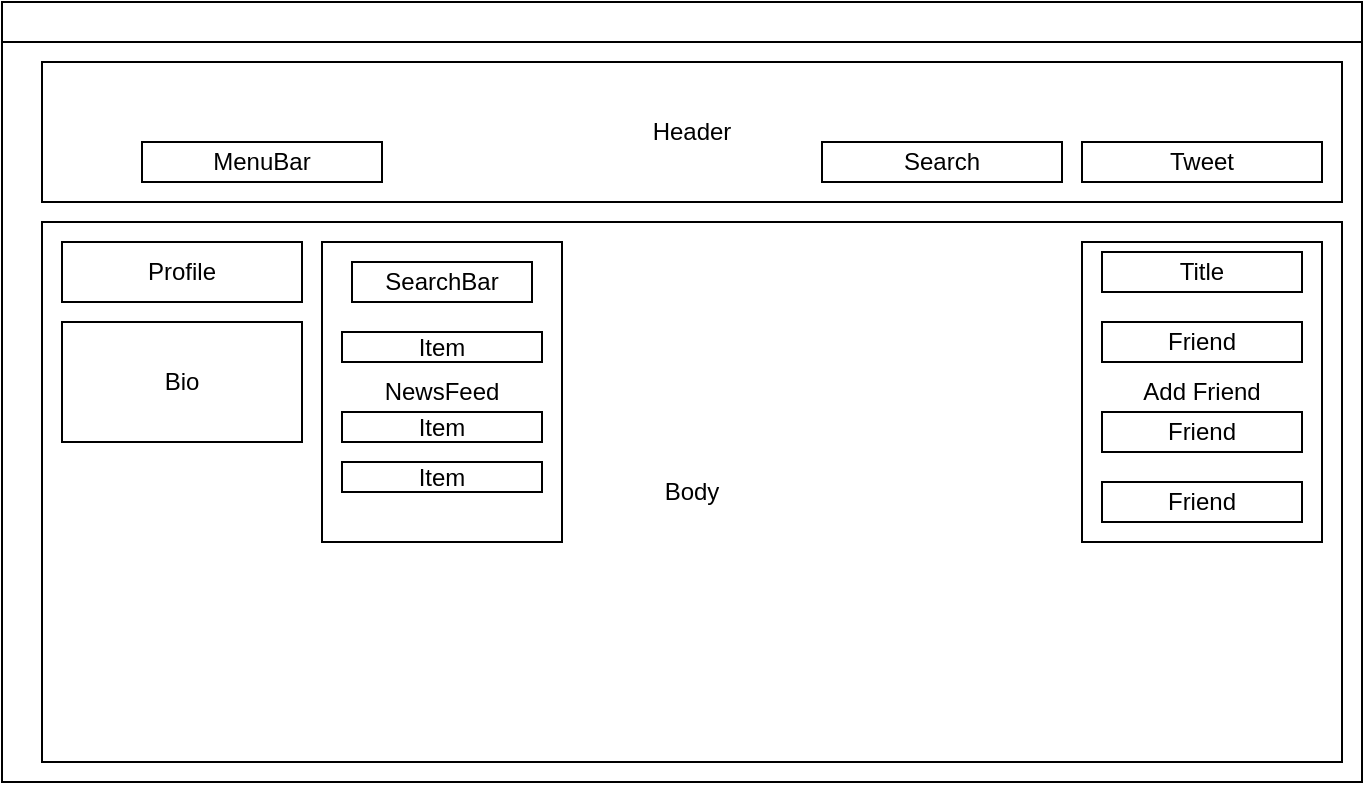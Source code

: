 <mxfile version="17.4.5" type="github">
  <diagram id="prtHgNgQTEPvFCAcTncT" name="Page-1">
    <mxGraphModel dx="1038" dy="481" grid="1" gridSize="10" guides="1" tooltips="1" connect="1" arrows="1" fold="1" page="1" pageScale="1" pageWidth="827" pageHeight="1169" math="0" shadow="0">
      <root>
        <mxCell id="0" />
        <mxCell id="1" parent="0" />
        <mxCell id="dNxyNK7c78bLwvsdeMH5-11" value="" style="swimlane;html=1;startSize=20;horizontal=1;containerType=tree;glass=0;" parent="1" vertex="1">
          <mxGeometry x="60" y="80" width="680" height="390" as="geometry" />
        </mxCell>
        <mxCell id="YEjkeWz_LEwP8i8aEj7y-1" value="Header" style="rounded=0;whiteSpace=wrap;html=1;" vertex="1" parent="dNxyNK7c78bLwvsdeMH5-11">
          <mxGeometry x="20" y="30" width="650" height="70" as="geometry" />
        </mxCell>
        <mxCell id="YEjkeWz_LEwP8i8aEj7y-2" value="MenuBar" style="rounded=0;whiteSpace=wrap;html=1;" vertex="1" parent="dNxyNK7c78bLwvsdeMH5-11">
          <mxGeometry x="70" y="70" width="120" height="20" as="geometry" />
        </mxCell>
        <mxCell id="YEjkeWz_LEwP8i8aEj7y-3" value="Search" style="rounded=0;whiteSpace=wrap;html=1;" vertex="1" parent="dNxyNK7c78bLwvsdeMH5-11">
          <mxGeometry x="410" y="70" width="120" height="20" as="geometry" />
        </mxCell>
        <mxCell id="YEjkeWz_LEwP8i8aEj7y-4" value="Tweet" style="rounded=0;whiteSpace=wrap;html=1;" vertex="1" parent="dNxyNK7c78bLwvsdeMH5-11">
          <mxGeometry x="540" y="70" width="120" height="20" as="geometry" />
        </mxCell>
        <mxCell id="YEjkeWz_LEwP8i8aEj7y-6" value="Body" style="rounded=0;whiteSpace=wrap;html=1;" vertex="1" parent="1">
          <mxGeometry x="80" y="190" width="650" height="270" as="geometry" />
        </mxCell>
        <mxCell id="YEjkeWz_LEwP8i8aEj7y-7" value="Profile" style="rounded=0;whiteSpace=wrap;html=1;" vertex="1" parent="1">
          <mxGeometry x="90" y="200" width="120" height="30" as="geometry" />
        </mxCell>
        <mxCell id="YEjkeWz_LEwP8i8aEj7y-8" value="Bio" style="rounded=0;whiteSpace=wrap;html=1;" vertex="1" parent="1">
          <mxGeometry x="90" y="240" width="120" height="60" as="geometry" />
        </mxCell>
        <mxCell id="YEjkeWz_LEwP8i8aEj7y-9" value="NewsFeed" style="rounded=0;whiteSpace=wrap;html=1;" vertex="1" parent="1">
          <mxGeometry x="220" y="200" width="120" height="150" as="geometry" />
        </mxCell>
        <mxCell id="YEjkeWz_LEwP8i8aEj7y-10" value="Add Friend" style="rounded=0;whiteSpace=wrap;html=1;" vertex="1" parent="1">
          <mxGeometry x="600" y="200" width="120" height="150" as="geometry" />
        </mxCell>
        <mxCell id="YEjkeWz_LEwP8i8aEj7y-11" value="SearchBar" style="rounded=0;whiteSpace=wrap;html=1;" vertex="1" parent="1">
          <mxGeometry x="235" y="210" width="90" height="20" as="geometry" />
        </mxCell>
        <mxCell id="YEjkeWz_LEwP8i8aEj7y-13" value="Item" style="rounded=0;whiteSpace=wrap;html=1;" vertex="1" parent="1">
          <mxGeometry x="230" y="245" width="100" height="15" as="geometry" />
        </mxCell>
        <mxCell id="YEjkeWz_LEwP8i8aEj7y-15" value="Item" style="rounded=0;whiteSpace=wrap;html=1;" vertex="1" parent="1">
          <mxGeometry x="230" y="285" width="100" height="15" as="geometry" />
        </mxCell>
        <mxCell id="YEjkeWz_LEwP8i8aEj7y-16" value="Item" style="rounded=0;whiteSpace=wrap;html=1;" vertex="1" parent="1">
          <mxGeometry x="230" y="310" width="100" height="15" as="geometry" />
        </mxCell>
        <mxCell id="YEjkeWz_LEwP8i8aEj7y-17" value="Title" style="rounded=0;whiteSpace=wrap;html=1;" vertex="1" parent="1">
          <mxGeometry x="610" y="205" width="100" height="20" as="geometry" />
        </mxCell>
        <mxCell id="YEjkeWz_LEwP8i8aEj7y-18" value="Friend" style="rounded=0;whiteSpace=wrap;html=1;" vertex="1" parent="1">
          <mxGeometry x="610" y="240" width="100" height="20" as="geometry" />
        </mxCell>
        <mxCell id="YEjkeWz_LEwP8i8aEj7y-19" value="Friend" style="rounded=0;whiteSpace=wrap;html=1;" vertex="1" parent="1">
          <mxGeometry x="610" y="285" width="100" height="20" as="geometry" />
        </mxCell>
        <mxCell id="YEjkeWz_LEwP8i8aEj7y-20" value="Friend" style="rounded=0;whiteSpace=wrap;html=1;" vertex="1" parent="1">
          <mxGeometry x="610" y="320" width="100" height="20" as="geometry" />
        </mxCell>
      </root>
    </mxGraphModel>
  </diagram>
</mxfile>
